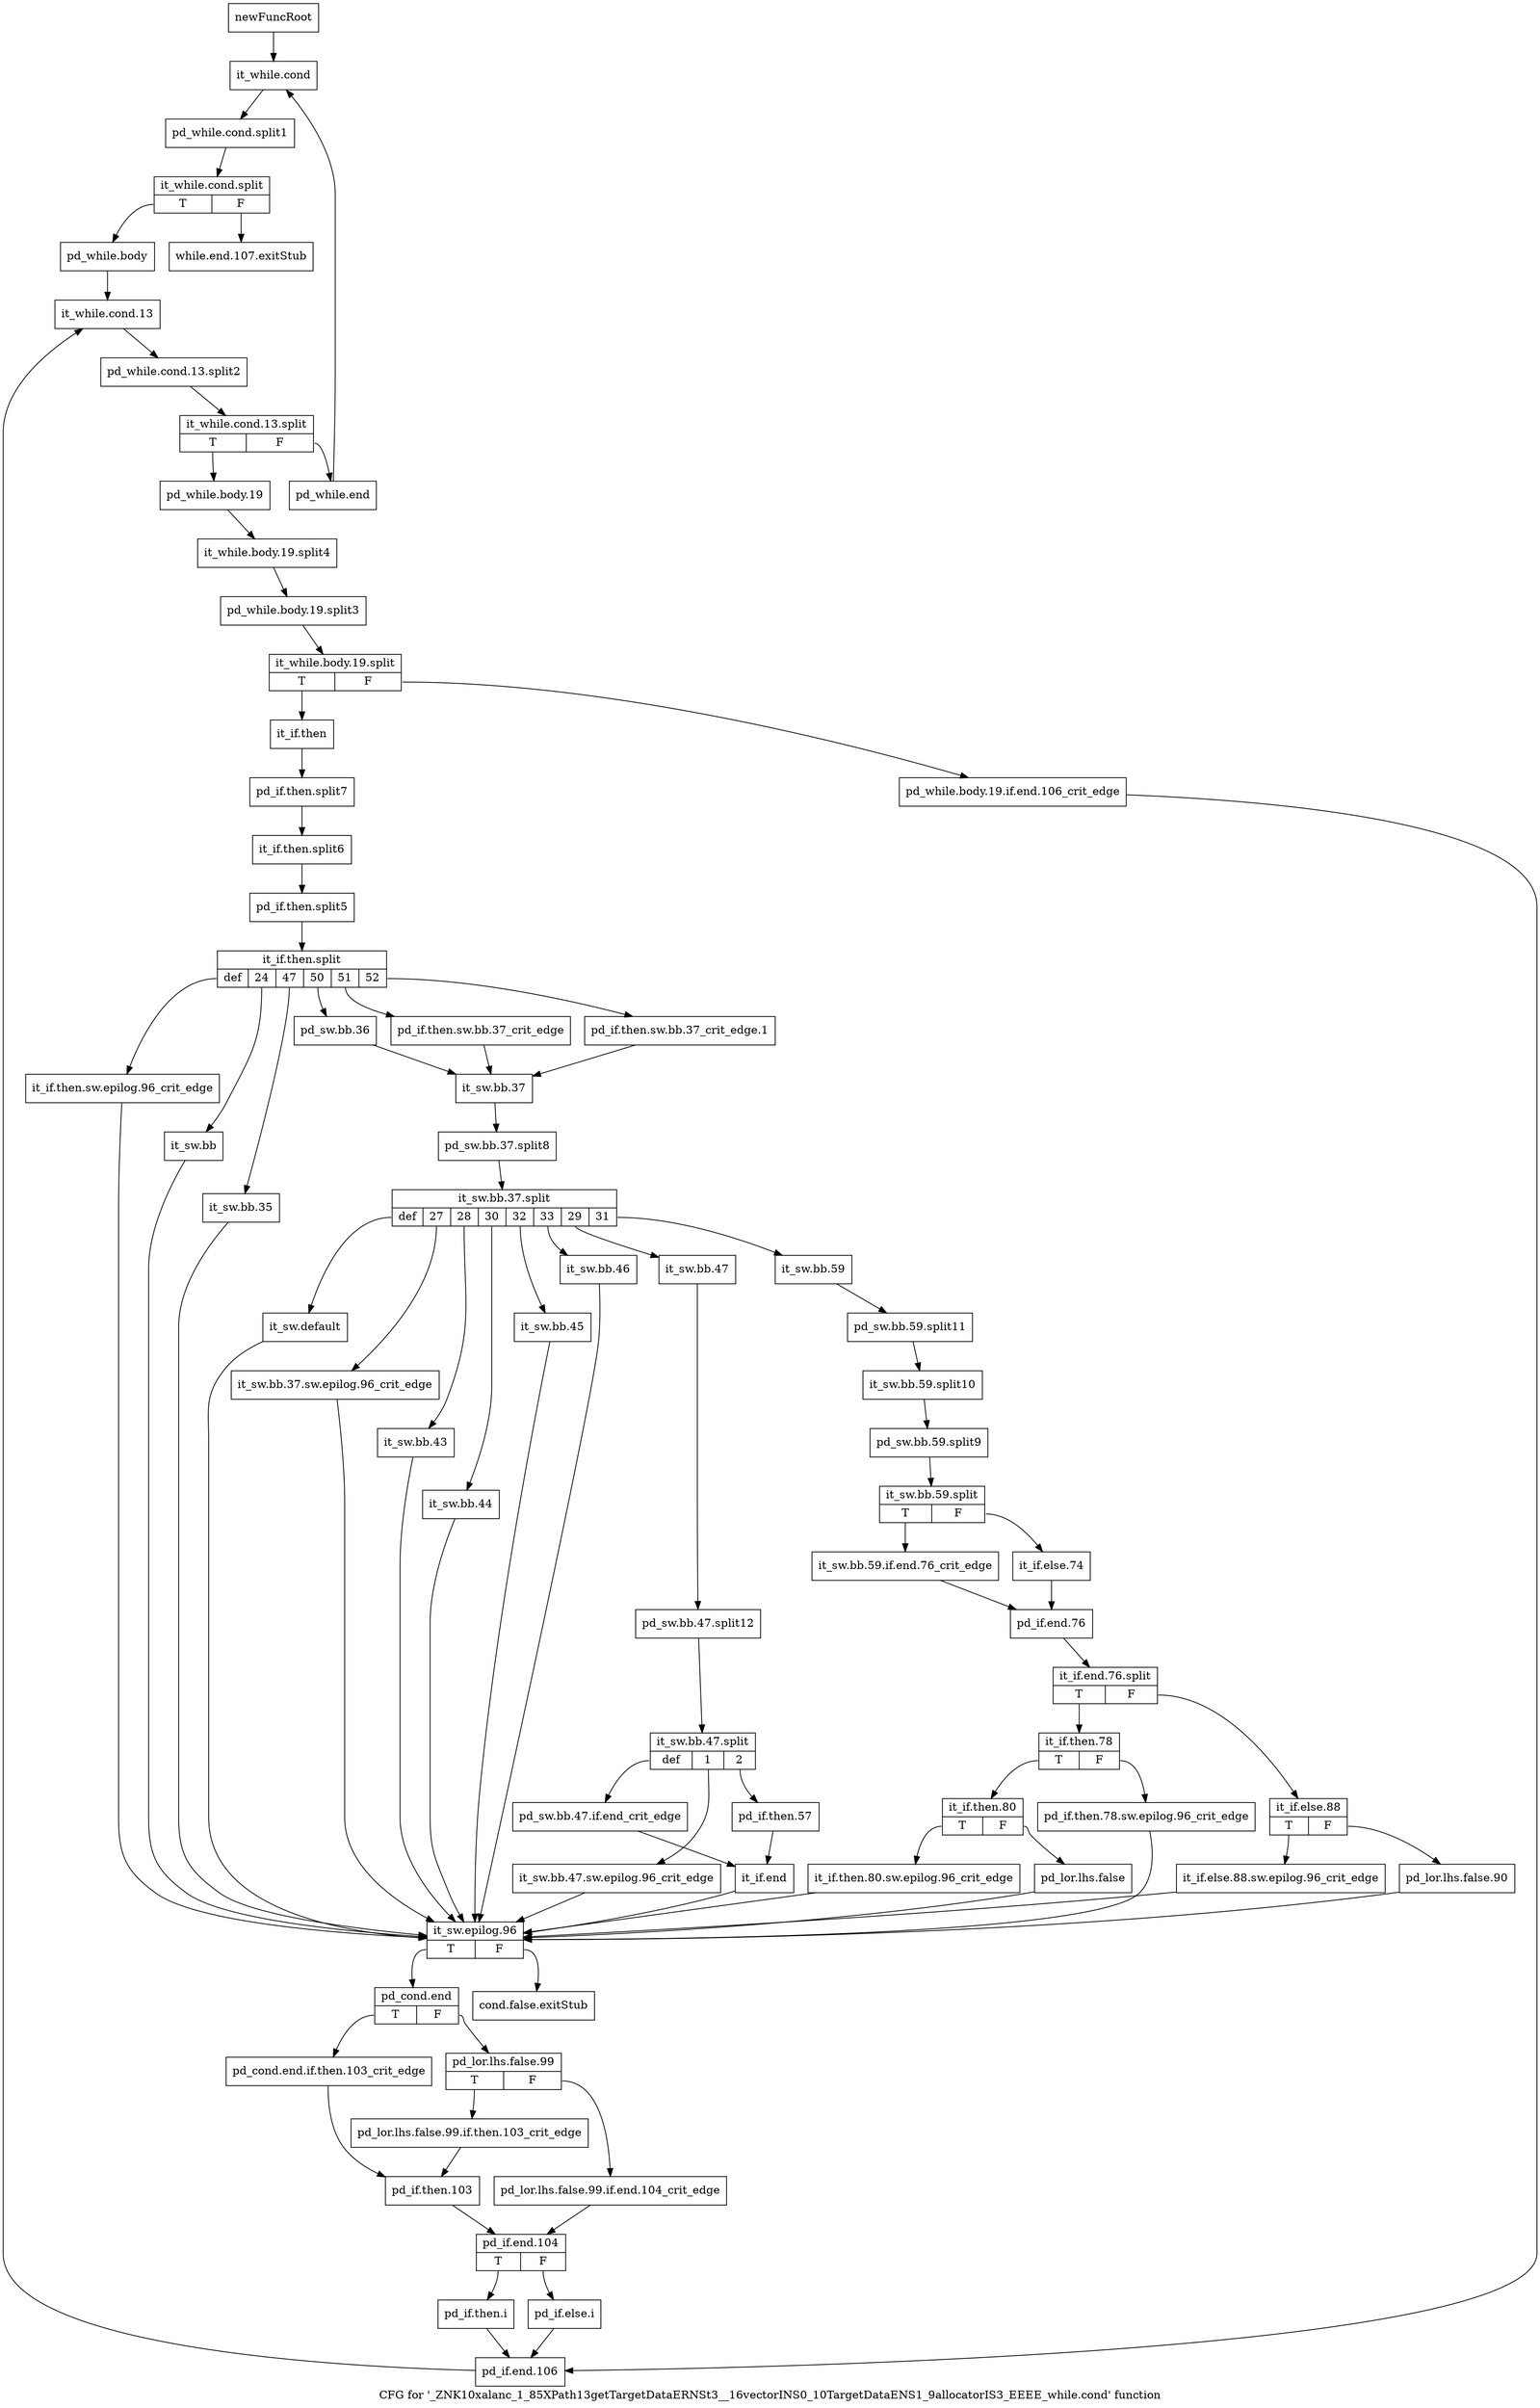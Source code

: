 digraph "CFG for '_ZNK10xalanc_1_85XPath13getTargetDataERNSt3__16vectorINS0_10TargetDataENS1_9allocatorIS3_EEEE_while.cond' function" {
	label="CFG for '_ZNK10xalanc_1_85XPath13getTargetDataERNSt3__16vectorINS0_10TargetDataENS1_9allocatorIS3_EEEE_while.cond' function";

	Node0x9e38400 [shape=record,label="{newFuncRoot}"];
	Node0x9e38400 -> Node0x9e384f0;
	Node0x9e38450 [shape=record,label="{while.end.107.exitStub}"];
	Node0x9e384a0 [shape=record,label="{cond.false.exitStub}"];
	Node0x9e384f0 [shape=record,label="{it_while.cond}"];
	Node0x9e384f0 -> Node0xd075000;
	Node0xd075000 [shape=record,label="{pd_while.cond.split1}"];
	Node0xd075000 -> Node0xd074ec0;
	Node0xd074ec0 [shape=record,label="{it_while.cond.split|{<s0>T|<s1>F}}"];
	Node0xd074ec0:s0 -> Node0x9e38540;
	Node0xd074ec0:s1 -> Node0x9e38450;
	Node0x9e38540 [shape=record,label="{pd_while.body}"];
	Node0x9e38540 -> Node0x9e38590;
	Node0x9e38590 [shape=record,label="{it_while.cond.13}"];
	Node0x9e38590 -> Node0xd074e20;
	Node0xd074e20 [shape=record,label="{pd_while.cond.13.split2}"];
	Node0xd074e20 -> Node0xd0750f0;
	Node0xd0750f0 [shape=record,label="{it_while.cond.13.split|{<s0>T|<s1>F}}"];
	Node0xd0750f0:s0 -> Node0x9e38630;
	Node0xd0750f0:s1 -> Node0x9e385e0;
	Node0x9e385e0 [shape=record,label="{pd_while.end}"];
	Node0x9e385e0 -> Node0x9e384f0;
	Node0x9e38630 [shape=record,label="{pd_while.body.19}"];
	Node0x9e38630 -> Node0xd075230;
	Node0xd075230 [shape=record,label="{it_while.body.19.split4}"];
	Node0xd075230 -> Node0xd0752d0;
	Node0xd0752d0 [shape=record,label="{pd_while.body.19.split3}"];
	Node0xd0752d0 -> Node0xd075190;
	Node0xd075190 [shape=record,label="{it_while.body.19.split|{<s0>T|<s1>F}}"];
	Node0xd075190:s0 -> Node0x9e386d0;
	Node0xd075190:s1 -> Node0x9e38680;
	Node0x9e38680 [shape=record,label="{pd_while.body.19.if.end.106_crit_edge}"];
	Node0x9e38680 -> Node0x9e393a0;
	Node0x9e386d0 [shape=record,label="{it_if.then}"];
	Node0x9e386d0 -> Node0xd0753c0;
	Node0xd0753c0 [shape=record,label="{pd_if.then.split7}"];
	Node0xd0753c0 -> Node0xd075370;
	Node0xd075370 [shape=record,label="{it_if.then.split6}"];
	Node0xd075370 -> Node0xd075410;
	Node0xd075410 [shape=record,label="{pd_if.then.split5}"];
	Node0xd075410 -> Node0xd075280;
	Node0xd075280 [shape=record,label="{it_if.then.split|{<s0>def|<s1>24|<s2>47|<s3>50|<s4>51|<s5>52}}"];
	Node0xd075280:s0 -> Node0x9e39030;
	Node0xd075280:s1 -> Node0x9e38fe0;
	Node0xd075280:s2 -> Node0x9e38f90;
	Node0xd075280:s3 -> Node0x9e387c0;
	Node0xd075280:s4 -> Node0x9e38770;
	Node0xd075280:s5 -> Node0x9e38720;
	Node0x9e38720 [shape=record,label="{pd_if.then.sw.bb.37_crit_edge.1}"];
	Node0x9e38720 -> Node0x9e38810;
	Node0x9e38770 [shape=record,label="{pd_if.then.sw.bb.37_crit_edge}"];
	Node0x9e38770 -> Node0x9e38810;
	Node0x9e387c0 [shape=record,label="{pd_sw.bb.36}"];
	Node0x9e387c0 -> Node0x9e38810;
	Node0x9e38810 [shape=record,label="{it_sw.bb.37}"];
	Node0x9e38810 -> Node0xd075500;
	Node0xd075500 [shape=record,label="{pd_sw.bb.37.split8}"];
	Node0xd075500 -> Node0xd075320;
	Node0xd075320 [shape=record,label="{it_sw.bb.37.split|{<s0>def|<s1>27|<s2>28|<s3>30|<s4>32|<s5>33|<s6>29|<s7>31}}"];
	Node0xd075320:s0 -> Node0x9e38f40;
	Node0xd075320:s1 -> Node0x9e38ef0;
	Node0xd075320:s2 -> Node0x9e38ea0;
	Node0xd075320:s3 -> Node0x9e38e50;
	Node0xd075320:s4 -> Node0x9e38e00;
	Node0xd075320:s5 -> Node0x9e38db0;
	Node0xd075320:s6 -> Node0x9e38c20;
	Node0xd075320:s7 -> Node0x9e38860;
	Node0x9e38860 [shape=record,label="{it_sw.bb.59}"];
	Node0x9e38860 -> Node0xd0750a0;
	Node0xd0750a0 [shape=record,label="{pd_sw.bb.59.split11}"];
	Node0xd0750a0 -> Node0xd0755f0;
	Node0xd0755f0 [shape=record,label="{it_sw.bb.59.split10}"];
	Node0xd0755f0 -> Node0xd075460;
	Node0xd075460 [shape=record,label="{pd_sw.bb.59.split9}"];
	Node0xd075460 -> Node0xd075550;
	Node0xd075550 [shape=record,label="{it_sw.bb.59.split|{<s0>T|<s1>F}}"];
	Node0xd075550:s0 -> Node0x9e38900;
	Node0xd075550:s1 -> Node0x9e388b0;
	Node0x9e388b0 [shape=record,label="{it_if.else.74}"];
	Node0x9e388b0 -> Node0x9e38950;
	Node0x9e38900 [shape=record,label="{it_sw.bb.59.if.end.76_crit_edge}"];
	Node0x9e38900 -> Node0x9e38950;
	Node0x9e38950 [shape=record,label="{pd_if.end.76}"];
	Node0x9e38950 -> Node0xd075690;
	Node0xd075690 [shape=record,label="{it_if.end.76.split|{<s0>T|<s1>F}}"];
	Node0xd075690:s0 -> Node0x9e38a90;
	Node0xd075690:s1 -> Node0x9e389a0;
	Node0x9e389a0 [shape=record,label="{it_if.else.88|{<s0>T|<s1>F}}"];
	Node0x9e389a0:s0 -> Node0x9e38a40;
	Node0x9e389a0:s1 -> Node0x9e389f0;
	Node0x9e389f0 [shape=record,label="{pd_lor.lhs.false.90}"];
	Node0x9e389f0 -> Node0x9e39080;
	Node0x9e38a40 [shape=record,label="{it_if.else.88.sw.epilog.96_crit_edge}"];
	Node0x9e38a40 -> Node0x9e39080;
	Node0x9e38a90 [shape=record,label="{it_if.then.78|{<s0>T|<s1>F}}"];
	Node0x9e38a90:s0 -> Node0x9e38b30;
	Node0x9e38a90:s1 -> Node0x9e38ae0;
	Node0x9e38ae0 [shape=record,label="{pd_if.then.78.sw.epilog.96_crit_edge}"];
	Node0x9e38ae0 -> Node0x9e39080;
	Node0x9e38b30 [shape=record,label="{it_if.then.80|{<s0>T|<s1>F}}"];
	Node0x9e38b30:s0 -> Node0x9e38bd0;
	Node0x9e38b30:s1 -> Node0x9e38b80;
	Node0x9e38b80 [shape=record,label="{pd_lor.lhs.false}"];
	Node0x9e38b80 -> Node0x9e39080;
	Node0x9e38bd0 [shape=record,label="{it_if.then.80.sw.epilog.96_crit_edge}"];
	Node0x9e38bd0 -> Node0x9e39080;
	Node0x9e38c20 [shape=record,label="{it_sw.bb.47}"];
	Node0x9e38c20 -> Node0xd0757d0;
	Node0xd0757d0 [shape=record,label="{pd_sw.bb.47.split12}"];
	Node0xd0757d0 -> Node0xd0759b0;
	Node0xd0759b0 [shape=record,label="{it_sw.bb.47.split|{<s0>def|<s1>1|<s2>2}}"];
	Node0xd0759b0:s0 -> Node0x9e38d10;
	Node0xd0759b0:s1 -> Node0x9e38cc0;
	Node0xd0759b0:s2 -> Node0x9e38c70;
	Node0x9e38c70 [shape=record,label="{pd_if.then.57}"];
	Node0x9e38c70 -> Node0x9e38d60;
	Node0x9e38cc0 [shape=record,label="{it_sw.bb.47.sw.epilog.96_crit_edge}"];
	Node0x9e38cc0 -> Node0x9e39080;
	Node0x9e38d10 [shape=record,label="{pd_sw.bb.47.if.end_crit_edge}"];
	Node0x9e38d10 -> Node0x9e38d60;
	Node0x9e38d60 [shape=record,label="{it_if.end}"];
	Node0x9e38d60 -> Node0x9e39080;
	Node0x9e38db0 [shape=record,label="{it_sw.bb.46}"];
	Node0x9e38db0 -> Node0x9e39080;
	Node0x9e38e00 [shape=record,label="{it_sw.bb.45}"];
	Node0x9e38e00 -> Node0x9e39080;
	Node0x9e38e50 [shape=record,label="{it_sw.bb.44}"];
	Node0x9e38e50 -> Node0x9e39080;
	Node0x9e38ea0 [shape=record,label="{it_sw.bb.43}"];
	Node0x9e38ea0 -> Node0x9e39080;
	Node0x9e38ef0 [shape=record,label="{it_sw.bb.37.sw.epilog.96_crit_edge}"];
	Node0x9e38ef0 -> Node0x9e39080;
	Node0x9e38f40 [shape=record,label="{it_sw.default}"];
	Node0x9e38f40 -> Node0x9e39080;
	Node0x9e38f90 [shape=record,label="{it_sw.bb.35}"];
	Node0x9e38f90 -> Node0x9e39080;
	Node0x9e38fe0 [shape=record,label="{it_sw.bb}"];
	Node0x9e38fe0 -> Node0x9e39080;
	Node0x9e39030 [shape=record,label="{it_if.then.sw.epilog.96_crit_edge}"];
	Node0x9e39030 -> Node0x9e39080;
	Node0x9e39080 [shape=record,label="{it_sw.epilog.96|{<s0>T|<s1>F}}"];
	Node0x9e39080:s0 -> Node0x9e390d0;
	Node0x9e39080:s1 -> Node0x9e384a0;
	Node0x9e390d0 [shape=record,label="{pd_cond.end|{<s0>T|<s1>F}}"];
	Node0x9e390d0:s0 -> Node0x9e39210;
	Node0x9e390d0:s1 -> Node0x9e39120;
	Node0x9e39120 [shape=record,label="{pd_lor.lhs.false.99|{<s0>T|<s1>F}}"];
	Node0x9e39120:s0 -> Node0x9e391c0;
	Node0x9e39120:s1 -> Node0x9e39170;
	Node0x9e39170 [shape=record,label="{pd_lor.lhs.false.99.if.end.104_crit_edge}"];
	Node0x9e39170 -> Node0x9e392b0;
	Node0x9e391c0 [shape=record,label="{pd_lor.lhs.false.99.if.then.103_crit_edge}"];
	Node0x9e391c0 -> Node0x9e39260;
	Node0x9e39210 [shape=record,label="{pd_cond.end.if.then.103_crit_edge}"];
	Node0x9e39210 -> Node0x9e39260;
	Node0x9e39260 [shape=record,label="{pd_if.then.103}"];
	Node0x9e39260 -> Node0x9e392b0;
	Node0x9e392b0 [shape=record,label="{pd_if.end.104|{<s0>T|<s1>F}}"];
	Node0x9e392b0:s0 -> Node0x9e39350;
	Node0x9e392b0:s1 -> Node0x9e39300;
	Node0x9e39300 [shape=record,label="{pd_if.else.i}"];
	Node0x9e39300 -> Node0x9e393a0;
	Node0x9e39350 [shape=record,label="{pd_if.then.i}"];
	Node0x9e39350 -> Node0x9e393a0;
	Node0x9e393a0 [shape=record,label="{pd_if.end.106}"];
	Node0x9e393a0 -> Node0x9e38590;
}
